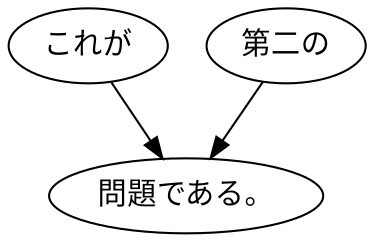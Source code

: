 digraph graph8594 {
	node0 [label="これが"];
	node1 [label="第二の"];
	node2 [label="問題である。"];
	node0 -> node2;
	node1 -> node2;
}
